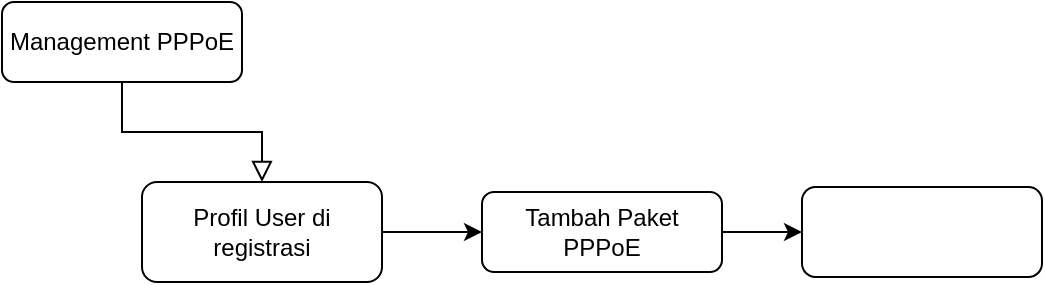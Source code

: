 <mxfile version="13.6.2" type="github">
  <diagram id="C5RBs43oDa-KdzZeNtuy" name="Page-1">
    <mxGraphModel dx="946" dy="546" grid="1" gridSize="10" guides="1" tooltips="1" connect="1" arrows="1" fold="1" page="1" pageScale="1" pageWidth="827" pageHeight="1169" math="0" shadow="0">
      <root>
        <mxCell id="WIyWlLk6GJQsqaUBKTNV-0" />
        <mxCell id="WIyWlLk6GJQsqaUBKTNV-1" parent="WIyWlLk6GJQsqaUBKTNV-0" />
        <mxCell id="WIyWlLk6GJQsqaUBKTNV-2" value="" style="rounded=0;html=1;jettySize=auto;orthogonalLoop=1;fontSize=11;endArrow=block;endFill=0;endSize=8;strokeWidth=1;shadow=0;labelBackgroundColor=none;edgeStyle=orthogonalEdgeStyle;" parent="WIyWlLk6GJQsqaUBKTNV-1" source="WIyWlLk6GJQsqaUBKTNV-3" target="anE54YNfcsQk7lXWm1h3-0" edge="1">
          <mxGeometry relative="1" as="geometry">
            <mxPoint x="220" y="170" as="targetPoint" />
          </mxGeometry>
        </mxCell>
        <mxCell id="WIyWlLk6GJQsqaUBKTNV-3" value="Management PPPoE" style="rounded=1;whiteSpace=wrap;html=1;fontSize=12;glass=0;strokeWidth=1;shadow=0;" parent="WIyWlLk6GJQsqaUBKTNV-1" vertex="1">
          <mxGeometry x="160" y="30" width="120" height="40" as="geometry" />
        </mxCell>
        <mxCell id="anE54YNfcsQk7lXWm1h3-2" value="" style="edgeStyle=orthogonalEdgeStyle;rounded=0;orthogonalLoop=1;jettySize=auto;html=1;" edge="1" parent="WIyWlLk6GJQsqaUBKTNV-1" source="anE54YNfcsQk7lXWm1h3-0" target="anE54YNfcsQk7lXWm1h3-1">
          <mxGeometry relative="1" as="geometry" />
        </mxCell>
        <mxCell id="anE54YNfcsQk7lXWm1h3-0" value="Profil User di registrasi" style="rounded=1;whiteSpace=wrap;html=1;" vertex="1" parent="WIyWlLk6GJQsqaUBKTNV-1">
          <mxGeometry x="230" y="120" width="120" height="50" as="geometry" />
        </mxCell>
        <mxCell id="anE54YNfcsQk7lXWm1h3-4" value="" style="edgeStyle=orthogonalEdgeStyle;rounded=0;orthogonalLoop=1;jettySize=auto;html=1;" edge="1" parent="WIyWlLk6GJQsqaUBKTNV-1" source="anE54YNfcsQk7lXWm1h3-1" target="anE54YNfcsQk7lXWm1h3-3">
          <mxGeometry relative="1" as="geometry" />
        </mxCell>
        <mxCell id="anE54YNfcsQk7lXWm1h3-1" value="Tambah Paket PPPoE" style="whiteSpace=wrap;html=1;rounded=1;" vertex="1" parent="WIyWlLk6GJQsqaUBKTNV-1">
          <mxGeometry x="400" y="125" width="120" height="40" as="geometry" />
        </mxCell>
        <mxCell id="anE54YNfcsQk7lXWm1h3-3" value="" style="whiteSpace=wrap;html=1;rounded=1;" vertex="1" parent="WIyWlLk6GJQsqaUBKTNV-1">
          <mxGeometry x="560" y="122.5" width="120" height="45" as="geometry" />
        </mxCell>
      </root>
    </mxGraphModel>
  </diagram>
</mxfile>
